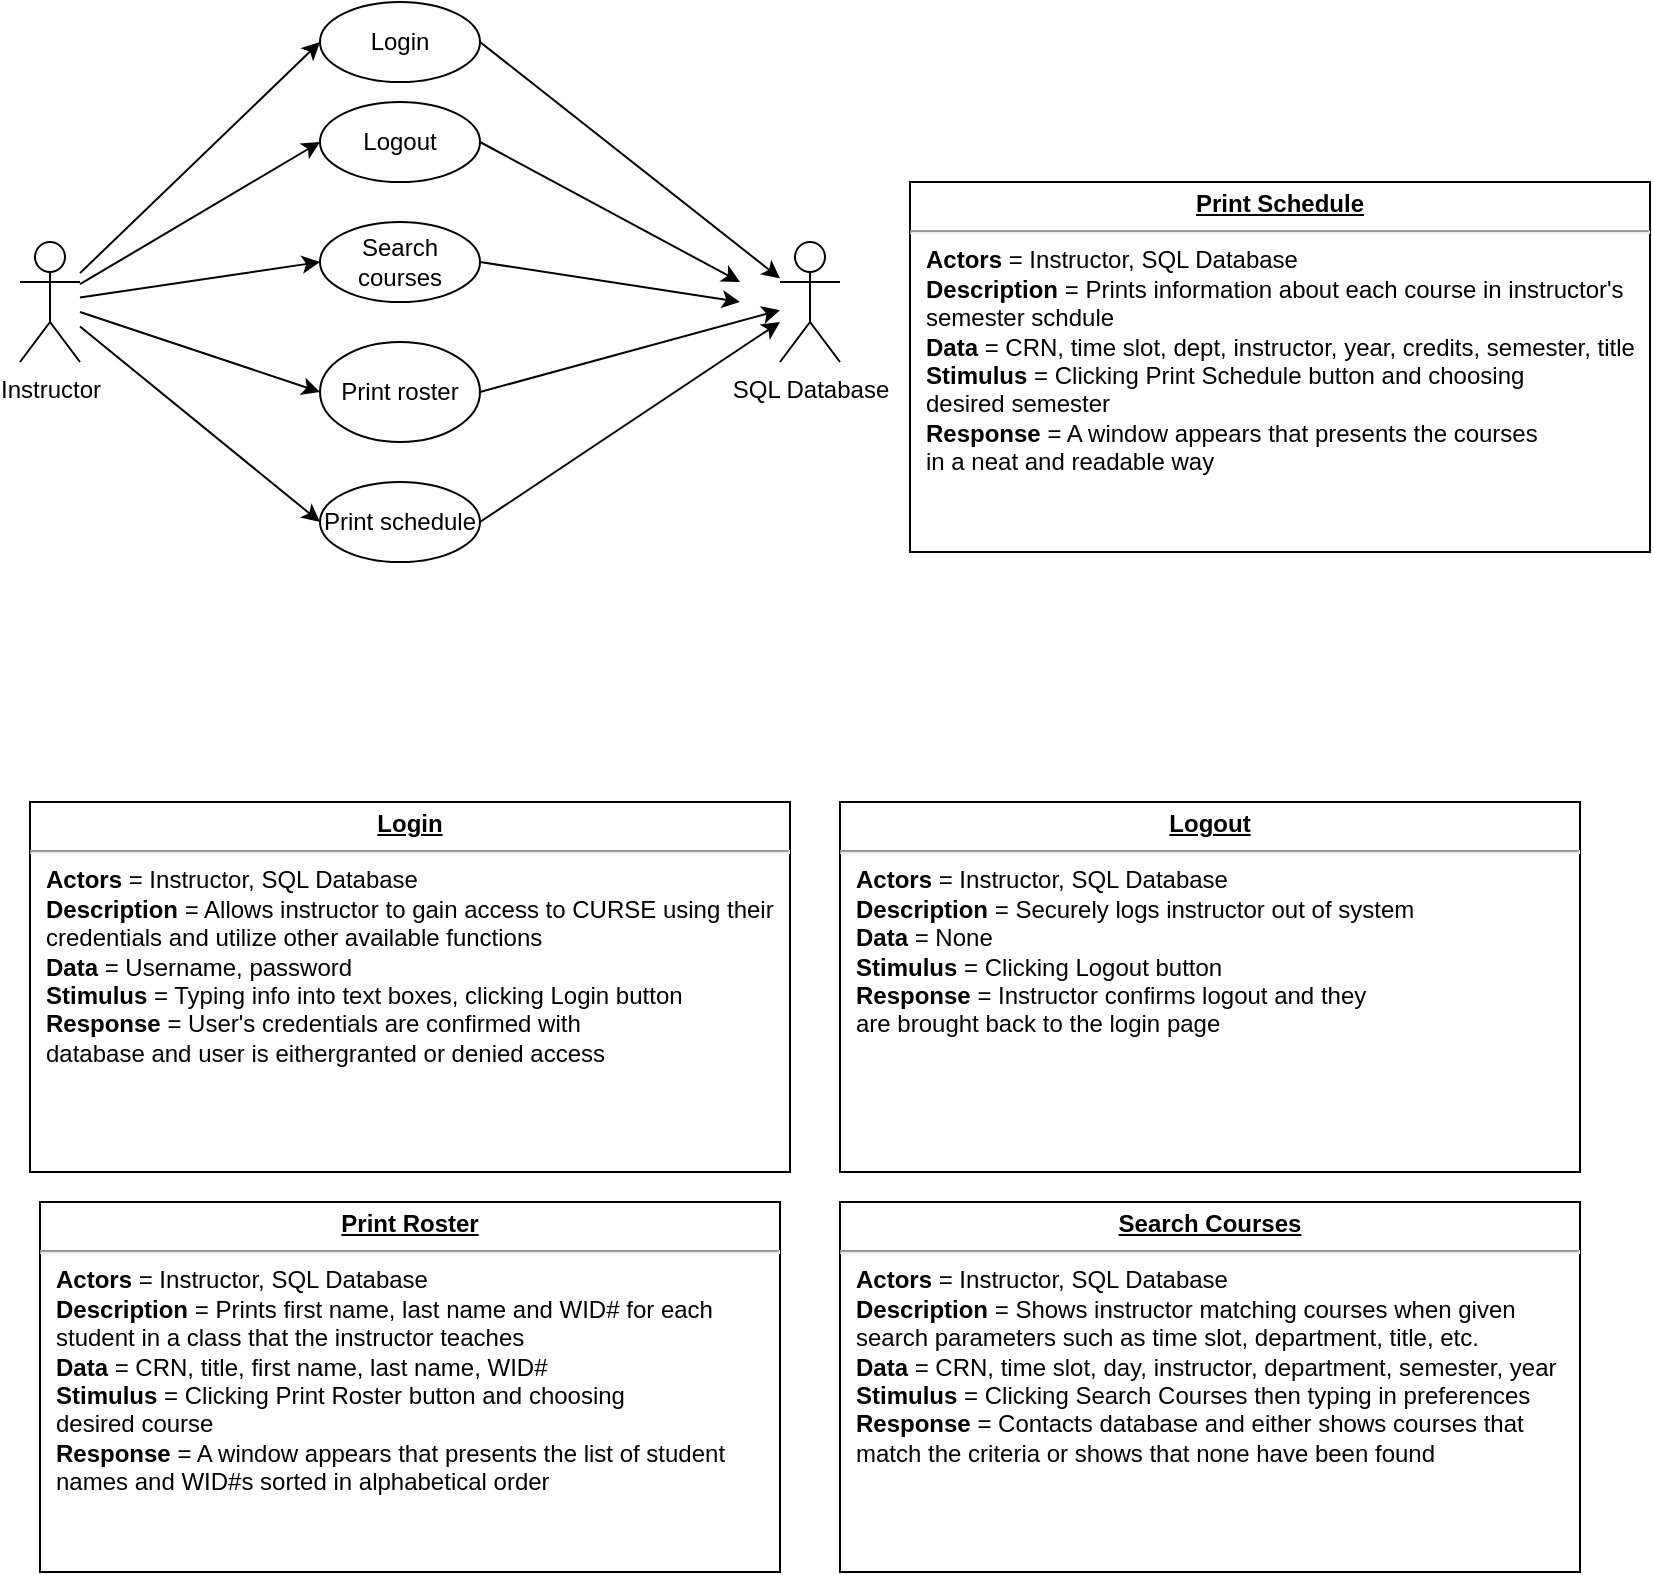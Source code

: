 <mxfile version="13.4.9" type="github">
  <diagram id="8KN3MF4fHOU6Rn_Hq1I0" name="Page-1">
    <mxGraphModel dx="1146" dy="552" grid="1" gridSize="10" guides="1" tooltips="1" connect="1" arrows="1" fold="1" page="1" pageScale="1" pageWidth="850" pageHeight="1100" math="0" shadow="0">
      <root>
        <mxCell id="0" />
        <mxCell id="1" parent="0" />
        <mxCell id="Dj131j_THbikGjiuk33c-1" value="&lt;p style=&quot;margin: 0px ; margin-top: 4px ; text-align: center ; text-decoration: underline&quot;&gt;&lt;b&gt;Print Schedule&lt;/b&gt;&lt;br&gt;&lt;/p&gt;&lt;hr&gt;&lt;p style=&quot;margin: 0px ; margin-left: 8px&quot;&gt;&lt;b&gt;Actors &lt;/b&gt;= Instructor, SQL Database&lt;br&gt;&lt;b&gt;Description &lt;/b&gt;= Prints information about each course in instructor&#39;s&lt;br&gt;semester schdule&lt;br&gt;&lt;/p&gt;&lt;p style=&quot;margin: 0px ; margin-left: 8px&quot;&gt;&lt;b&gt;Data &lt;/b&gt;= CRN, time slot, dept, instructor, year, credits, semester, title&lt;br&gt;&lt;/p&gt;&lt;p style=&quot;margin: 0px ; margin-left: 8px&quot;&gt;&lt;b&gt;Stimulus &lt;/b&gt;= Clicking Print Schedule button and choosing &lt;br&gt;desired semester&lt;br&gt;&lt;/p&gt;&lt;p style=&quot;margin: 0px ; margin-left: 8px&quot;&gt;&lt;b&gt;Response &lt;/b&gt;= A window appears that presents the courses &lt;br&gt;in a neat and readable way&lt;br&gt;&lt;/p&gt;" style="verticalAlign=top;align=left;overflow=fill;fontSize=12;fontFamily=Helvetica;html=1;" parent="1" vertex="1">
          <mxGeometry x="460" y="90" width="370" height="185" as="geometry" />
        </mxCell>
        <mxCell id="Dj131j_THbikGjiuk33c-2" value="&lt;p style=&quot;margin: 0px ; margin-top: 4px ; text-align: center ; text-decoration: underline&quot;&gt;&lt;b&gt;Login&lt;/b&gt;&lt;br&gt;&lt;/p&gt;&lt;hr&gt;&lt;p style=&quot;margin: 0px ; margin-left: 8px&quot;&gt;&lt;b&gt;Actors &lt;/b&gt;= Instructor, SQL Database&lt;br&gt;&lt;b&gt;Description &lt;/b&gt;= Allows instructor to gain access to CURSE using their &lt;br&gt;credentials and utilize other available functions&lt;br&gt;&lt;/p&gt;&lt;p style=&quot;margin: 0px ; margin-left: 8px&quot;&gt;&lt;b&gt;Data &lt;/b&gt;= Username, password&lt;br&gt;&lt;/p&gt;&lt;p style=&quot;margin: 0px ; margin-left: 8px&quot;&gt;&lt;b&gt;Stimulus &lt;/b&gt;= Typing info into text boxes, clicking Login button&lt;br&gt;&lt;/p&gt;&lt;p style=&quot;margin: 0px ; margin-left: 8px&quot;&gt;&lt;b&gt;Response &lt;/b&gt;= User&#39;s credentials are confirmed with &lt;br&gt;database and user is eithergranted or denied access&lt;br&gt;&lt;/p&gt;" style="verticalAlign=top;align=left;overflow=fill;fontSize=12;fontFamily=Helvetica;html=1;" parent="1" vertex="1">
          <mxGeometry x="20" y="400" width="380" height="185" as="geometry" />
        </mxCell>
        <mxCell id="Dj131j_THbikGjiuk33c-3" value="&lt;p style=&quot;margin: 0px ; margin-top: 4px ; text-align: center ; text-decoration: underline&quot;&gt;&lt;b&gt;Logout&lt;/b&gt;&lt;br&gt;&lt;/p&gt;&lt;hr&gt;&lt;p style=&quot;margin: 0px ; margin-left: 8px&quot;&gt;&lt;b&gt;Actors &lt;/b&gt;= Instructor, SQL Database&lt;br&gt;&lt;b&gt;Description &lt;/b&gt;= Securely logs instructor out of system &lt;br&gt;&lt;/p&gt;&lt;p style=&quot;margin: 0px ; margin-left: 8px&quot;&gt;&lt;b&gt;Data &lt;/b&gt;= None&lt;br&gt;&lt;/p&gt;&lt;p style=&quot;margin: 0px ; margin-left: 8px&quot;&gt;&lt;b&gt;Stimulus &lt;/b&gt;= Clicking Logout button&lt;br&gt;&lt;/p&gt;&lt;p style=&quot;margin: 0px ; margin-left: 8px&quot;&gt;&lt;b&gt;Response &lt;/b&gt;= Instructor confirms logout and they&lt;br&gt;are brought back to the login page&lt;/p&gt;" style="verticalAlign=top;align=left;overflow=fill;fontSize=12;fontFamily=Helvetica;html=1;" parent="1" vertex="1">
          <mxGeometry x="425" y="400" width="370" height="185" as="geometry" />
        </mxCell>
        <mxCell id="Dj131j_THbikGjiuk33c-26" value="Instructor" style="shape=umlActor;verticalLabelPosition=bottom;labelBackgroundColor=#ffffff;verticalAlign=top;html=1;outlineConnect=0;" parent="1" vertex="1">
          <mxGeometry x="15" y="120" width="30" height="60" as="geometry" />
        </mxCell>
        <mxCell id="Dj131j_THbikGjiuk33c-27" value="Login" style="ellipse;whiteSpace=wrap;html=1;" parent="1" vertex="1">
          <mxGeometry x="165" width="80" height="40" as="geometry" />
        </mxCell>
        <mxCell id="Dj131j_THbikGjiuk33c-28" value="" style="endArrow=classic;html=1;entryX=0;entryY=0.5;entryDx=0;entryDy=0;" parent="1" source="Dj131j_THbikGjiuk33c-26" target="Dj131j_THbikGjiuk33c-27" edge="1">
          <mxGeometry width="50" height="50" relative="1" as="geometry">
            <mxPoint x="215" y="200" as="sourcePoint" />
            <mxPoint x="265" y="150" as="targetPoint" />
          </mxGeometry>
        </mxCell>
        <mxCell id="Dj131j_THbikGjiuk33c-31" value="Search courses" style="ellipse;whiteSpace=wrap;html=1;" parent="1" vertex="1">
          <mxGeometry x="165" y="110" width="80" height="40" as="geometry" />
        </mxCell>
        <mxCell id="Dj131j_THbikGjiuk33c-32" value="" style="endArrow=classic;html=1;entryX=0;entryY=0.5;entryDx=0;entryDy=0;" parent="1" source="Dj131j_THbikGjiuk33c-26" target="Dj131j_THbikGjiuk33c-31" edge="1">
          <mxGeometry width="50" height="50" relative="1" as="geometry">
            <mxPoint x="105" y="230" as="sourcePoint" />
            <mxPoint x="155" y="180" as="targetPoint" />
          </mxGeometry>
        </mxCell>
        <mxCell id="Dj131j_THbikGjiuk33c-33" value="Logout" style="ellipse;whiteSpace=wrap;html=1;" parent="1" vertex="1">
          <mxGeometry x="165" y="50" width="80" height="40" as="geometry" />
        </mxCell>
        <mxCell id="Dj131j_THbikGjiuk33c-34" value="" style="endArrow=classic;html=1;entryX=0;entryY=0.5;entryDx=0;entryDy=0;" parent="1" source="Dj131j_THbikGjiuk33c-26" target="Dj131j_THbikGjiuk33c-33" edge="1">
          <mxGeometry width="50" height="50" relative="1" as="geometry">
            <mxPoint x="95" y="120" as="sourcePoint" />
            <mxPoint x="145" y="70" as="targetPoint" />
          </mxGeometry>
        </mxCell>
        <mxCell id="Dj131j_THbikGjiuk33c-36" value="Print schedule" style="ellipse;whiteSpace=wrap;html=1;" parent="1" vertex="1">
          <mxGeometry x="165" y="240" width="80" height="40" as="geometry" />
        </mxCell>
        <mxCell id="Dj131j_THbikGjiuk33c-37" value="" style="endArrow=classic;html=1;entryX=0;entryY=0.5;entryDx=0;entryDy=0;" parent="1" source="Dj131j_THbikGjiuk33c-26" target="Dj131j_THbikGjiuk33c-49" edge="1">
          <mxGeometry width="50" height="50" relative="1" as="geometry">
            <mxPoint x="115" y="220" as="sourcePoint" />
            <mxPoint x="165.0" y="240.0" as="targetPoint" />
          </mxGeometry>
        </mxCell>
        <mxCell id="Dj131j_THbikGjiuk33c-38" value="" style="endArrow=classic;html=1;entryX=0;entryY=0.5;entryDx=0;entryDy=0;" parent="1" source="Dj131j_THbikGjiuk33c-26" target="Dj131j_THbikGjiuk33c-36" edge="1">
          <mxGeometry width="50" height="50" relative="1" as="geometry">
            <mxPoint x="45" y="220.001" as="sourcePoint" />
            <mxPoint x="165" y="309" as="targetPoint" />
          </mxGeometry>
        </mxCell>
        <mxCell id="Dj131j_THbikGjiuk33c-39" value="SQL Database" style="shape=umlActor;verticalLabelPosition=bottom;labelBackgroundColor=#ffffff;verticalAlign=top;html=1;" parent="1" vertex="1">
          <mxGeometry x="395" y="120" width="30" height="60" as="geometry" />
        </mxCell>
        <mxCell id="Dj131j_THbikGjiuk33c-41" value="" style="endArrow=classic;html=1;exitX=1;exitY=0.5;exitDx=0;exitDy=0;" parent="1" source="Dj131j_THbikGjiuk33c-49" target="Dj131j_THbikGjiuk33c-39" edge="1">
          <mxGeometry width="50" height="50" relative="1" as="geometry">
            <mxPoint x="245.0" y="240.0" as="sourcePoint" />
            <mxPoint x="385" y="260" as="targetPoint" />
          </mxGeometry>
        </mxCell>
        <mxCell id="Dj131j_THbikGjiuk33c-42" value="" style="endArrow=classic;html=1;exitX=1;exitY=0.5;exitDx=0;exitDy=0;" parent="1" source="Dj131j_THbikGjiuk33c-31" edge="1">
          <mxGeometry width="50" height="50" relative="1" as="geometry">
            <mxPoint x="265" y="190" as="sourcePoint" />
            <mxPoint x="375" y="150" as="targetPoint" />
          </mxGeometry>
        </mxCell>
        <mxCell id="Dj131j_THbikGjiuk33c-43" value="" style="endArrow=classic;html=1;exitX=1;exitY=0.5;exitDx=0;exitDy=0;" parent="1" source="Dj131j_THbikGjiuk33c-36" target="Dj131j_THbikGjiuk33c-39" edge="1">
          <mxGeometry width="50" height="50" relative="1" as="geometry">
            <mxPoint x="315" y="340" as="sourcePoint" />
            <mxPoint x="365" y="290" as="targetPoint" />
          </mxGeometry>
        </mxCell>
        <mxCell id="Dj131j_THbikGjiuk33c-44" value="" style="endArrow=classic;html=1;exitX=1;exitY=0.5;exitDx=0;exitDy=0;" parent="1" source="Dj131j_THbikGjiuk33c-27" target="Dj131j_THbikGjiuk33c-39" edge="1">
          <mxGeometry width="50" height="50" relative="1" as="geometry">
            <mxPoint x="325" y="80" as="sourcePoint" />
            <mxPoint x="375" y="30" as="targetPoint" />
          </mxGeometry>
        </mxCell>
        <mxCell id="Dj131j_THbikGjiuk33c-45" value="" style="endArrow=classic;html=1;exitX=1;exitY=0.5;exitDx=0;exitDy=0;" parent="1" source="Dj131j_THbikGjiuk33c-33" edge="1">
          <mxGeometry width="50" height="50" relative="1" as="geometry">
            <mxPoint x="405" y="80" as="sourcePoint" />
            <mxPoint x="375" y="140" as="targetPoint" />
          </mxGeometry>
        </mxCell>
        <mxCell id="Dj131j_THbikGjiuk33c-49" value="Print roster" style="ellipse;whiteSpace=wrap;html=1;" parent="1" vertex="1">
          <mxGeometry x="165" y="170" width="80" height="50" as="geometry" />
        </mxCell>
        <mxCell id="Dj131j_THbikGjiuk33c-50" value="&lt;p style=&quot;margin: 0px ; margin-top: 4px ; text-align: center ; text-decoration: underline&quot;&gt;&lt;b&gt;Print Roster&lt;/b&gt;&lt;br&gt;&lt;/p&gt;&lt;hr&gt;&lt;p style=&quot;margin: 0px ; margin-left: 8px&quot;&gt;&lt;b&gt;Actors &lt;/b&gt;= Instructor, SQL Database&lt;br&gt;&lt;b&gt;Description &lt;/b&gt;= Prints first name, last name and WID# for each&lt;br&gt;student in a class that the instructor teaches&lt;br&gt;&lt;/p&gt;&lt;p style=&quot;margin: 0px ; margin-left: 8px&quot;&gt;&lt;b&gt;Data &lt;/b&gt;= CRN, title, first name, last name, WID#&lt;br&gt;&lt;/p&gt;&lt;p style=&quot;margin: 0px ; margin-left: 8px&quot;&gt;&lt;b&gt;Stimulus &lt;/b&gt;= Clicking Print Roster button and choosing &lt;br&gt;desired course&lt;br&gt;&lt;/p&gt;&lt;p style=&quot;margin: 0px ; margin-left: 8px&quot;&gt;&lt;b&gt;Response &lt;/b&gt;= A window appears that presents the list of student&lt;br&gt;names and WID#s sorted in alphabetical order&lt;br&gt;&lt;/p&gt;" style="verticalAlign=top;align=left;overflow=fill;fontSize=12;fontFamily=Helvetica;html=1;" parent="1" vertex="1">
          <mxGeometry x="25" y="600" width="370" height="185" as="geometry" />
        </mxCell>
        <mxCell id="Dj131j_THbikGjiuk33c-51" value="&lt;p style=&quot;margin: 0px ; margin-top: 4px ; text-align: center ; text-decoration: underline&quot;&gt;&lt;b&gt;Search Courses&lt;/b&gt;&lt;br&gt;&lt;/p&gt;&lt;hr&gt;&lt;p style=&quot;margin: 0px ; margin-left: 8px&quot;&gt;&lt;b&gt;Actors &lt;/b&gt;= Instructor, SQL Database&lt;br&gt;&lt;b&gt;Description &lt;/b&gt;= Shows instructor matching courses when given &lt;br&gt;search parameters such as time slot, department, title, etc.&lt;br&gt;&lt;/p&gt;&lt;p style=&quot;margin: 0px ; margin-left: 8px&quot;&gt;&lt;b&gt;Data &lt;/b&gt;= CRN, time slot, day, instructor, department, semester, year&lt;br&gt;&lt;/p&gt;&lt;p style=&quot;margin: 0px ; margin-left: 8px&quot;&gt;&lt;b&gt;Stimulus &lt;/b&gt;= Clicking Search Courses then typing in preferences&lt;br&gt;&lt;/p&gt;&lt;p style=&quot;margin: 0px ; margin-left: 8px&quot;&gt;&lt;b&gt;Response &lt;/b&gt;= Contacts database and either shows courses that&lt;br&gt;match the criteria or shows that none have been found&lt;br&gt;&lt;/p&gt;" style="verticalAlign=top;align=left;overflow=fill;fontSize=12;fontFamily=Helvetica;html=1;" parent="1" vertex="1">
          <mxGeometry x="425" y="600" width="370" height="185" as="geometry" />
        </mxCell>
      </root>
    </mxGraphModel>
  </diagram>
</mxfile>
